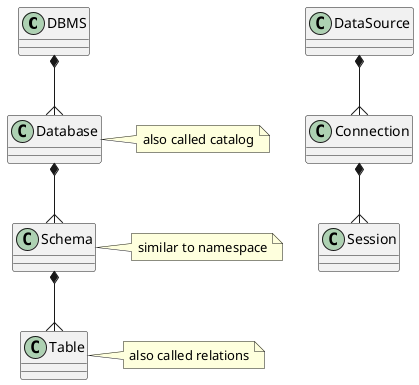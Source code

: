 @startuml postgres

DBMS *--{ Database
note right of Database: also called catalog
Database *--{ Schema
note right of Schema: similar to namespace
Schema *--{ Table
note right of Table: also called relations


DataSource *--{ Connection
Connection *--{ Session
@enduml
